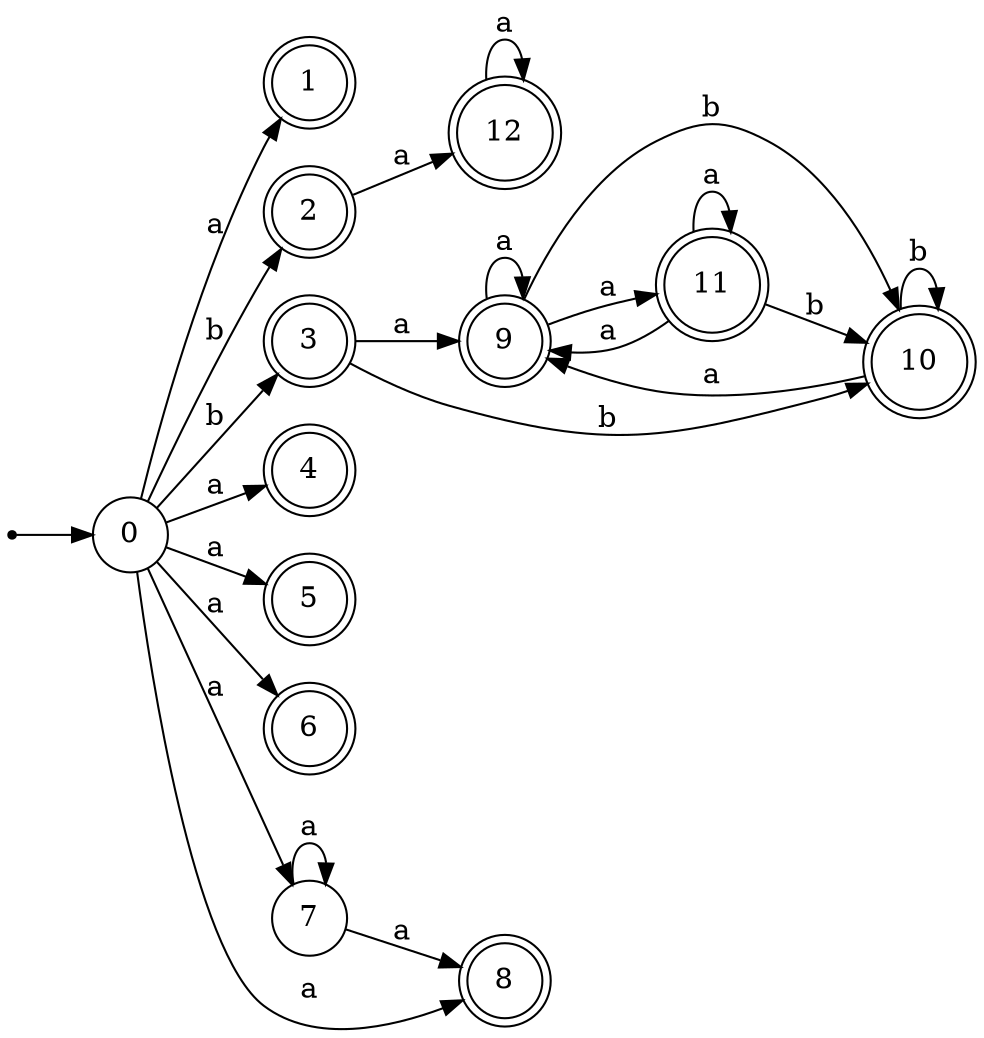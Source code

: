 digraph finite_state_machine {
rankdir=LR;
size="20,20";
node [shape = point]; "dummy0"
node [shape = circle]; "0";
"dummy0" -> "0";
node [shape = doublecircle]; "1";node [shape = doublecircle]; "2";node [shape = doublecircle]; "3";node [shape = doublecircle]; "4";node [shape = doublecircle]; "5";node [shape = doublecircle]; "6";node [shape = circle]; "7";
node [shape = doublecircle]; "8";node [shape = doublecircle]; "9";node [shape = doublecircle]; "10";node [shape = doublecircle]; "11";node [shape = doublecircle]; "12";"0" -> "1" [label = "a"];
 "0" -> "4" [label = "a"];
 "0" -> "5" [label = "a"];
 "0" -> "6" [label = "a"];
 "0" -> "7" [label = "a"];
 "0" -> "8" [label = "a"];
 "0" -> "2" [label = "b"];
 "0" -> "3" [label = "b"];
 "7" -> "8" [label = "a"];
 "7" -> "7" [label = "a"];
 "3" -> "9" [label = "a"];
 "3" -> "10" [label = "b"];
 "10" -> "10" [label = "b"];
 "10" -> "9" [label = "a"];
 "9" -> "9" [label = "a"];
 "9" -> "11" [label = "a"];
 "9" -> "10" [label = "b"];
 "11" -> "9" [label = "a"];
 "11" -> "11" [label = "a"];
 "11" -> "10" [label = "b"];
 "2" -> "12" [label = "a"];
 "12" -> "12" [label = "a"];
 }
